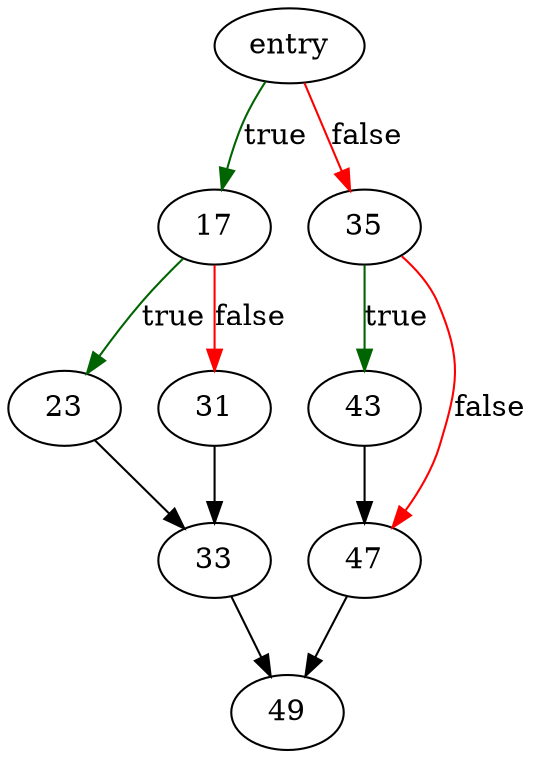 digraph "sqlite3VdbeSorterRewind" {
	// Node definitions.
	2 [label=entry];
	17;
	23;
	31;
	33;
	35;
	43;
	47;
	49;

	// Edge definitions.
	2 -> 17 [
		color=darkgreen
		label=true
	];
	2 -> 35 [
		color=red
		label=false
	];
	17 -> 23 [
		color=darkgreen
		label=true
	];
	17 -> 31 [
		color=red
		label=false
	];
	23 -> 33;
	31 -> 33;
	33 -> 49;
	35 -> 43 [
		color=darkgreen
		label=true
	];
	35 -> 47 [
		color=red
		label=false
	];
	43 -> 47;
	47 -> 49;
}